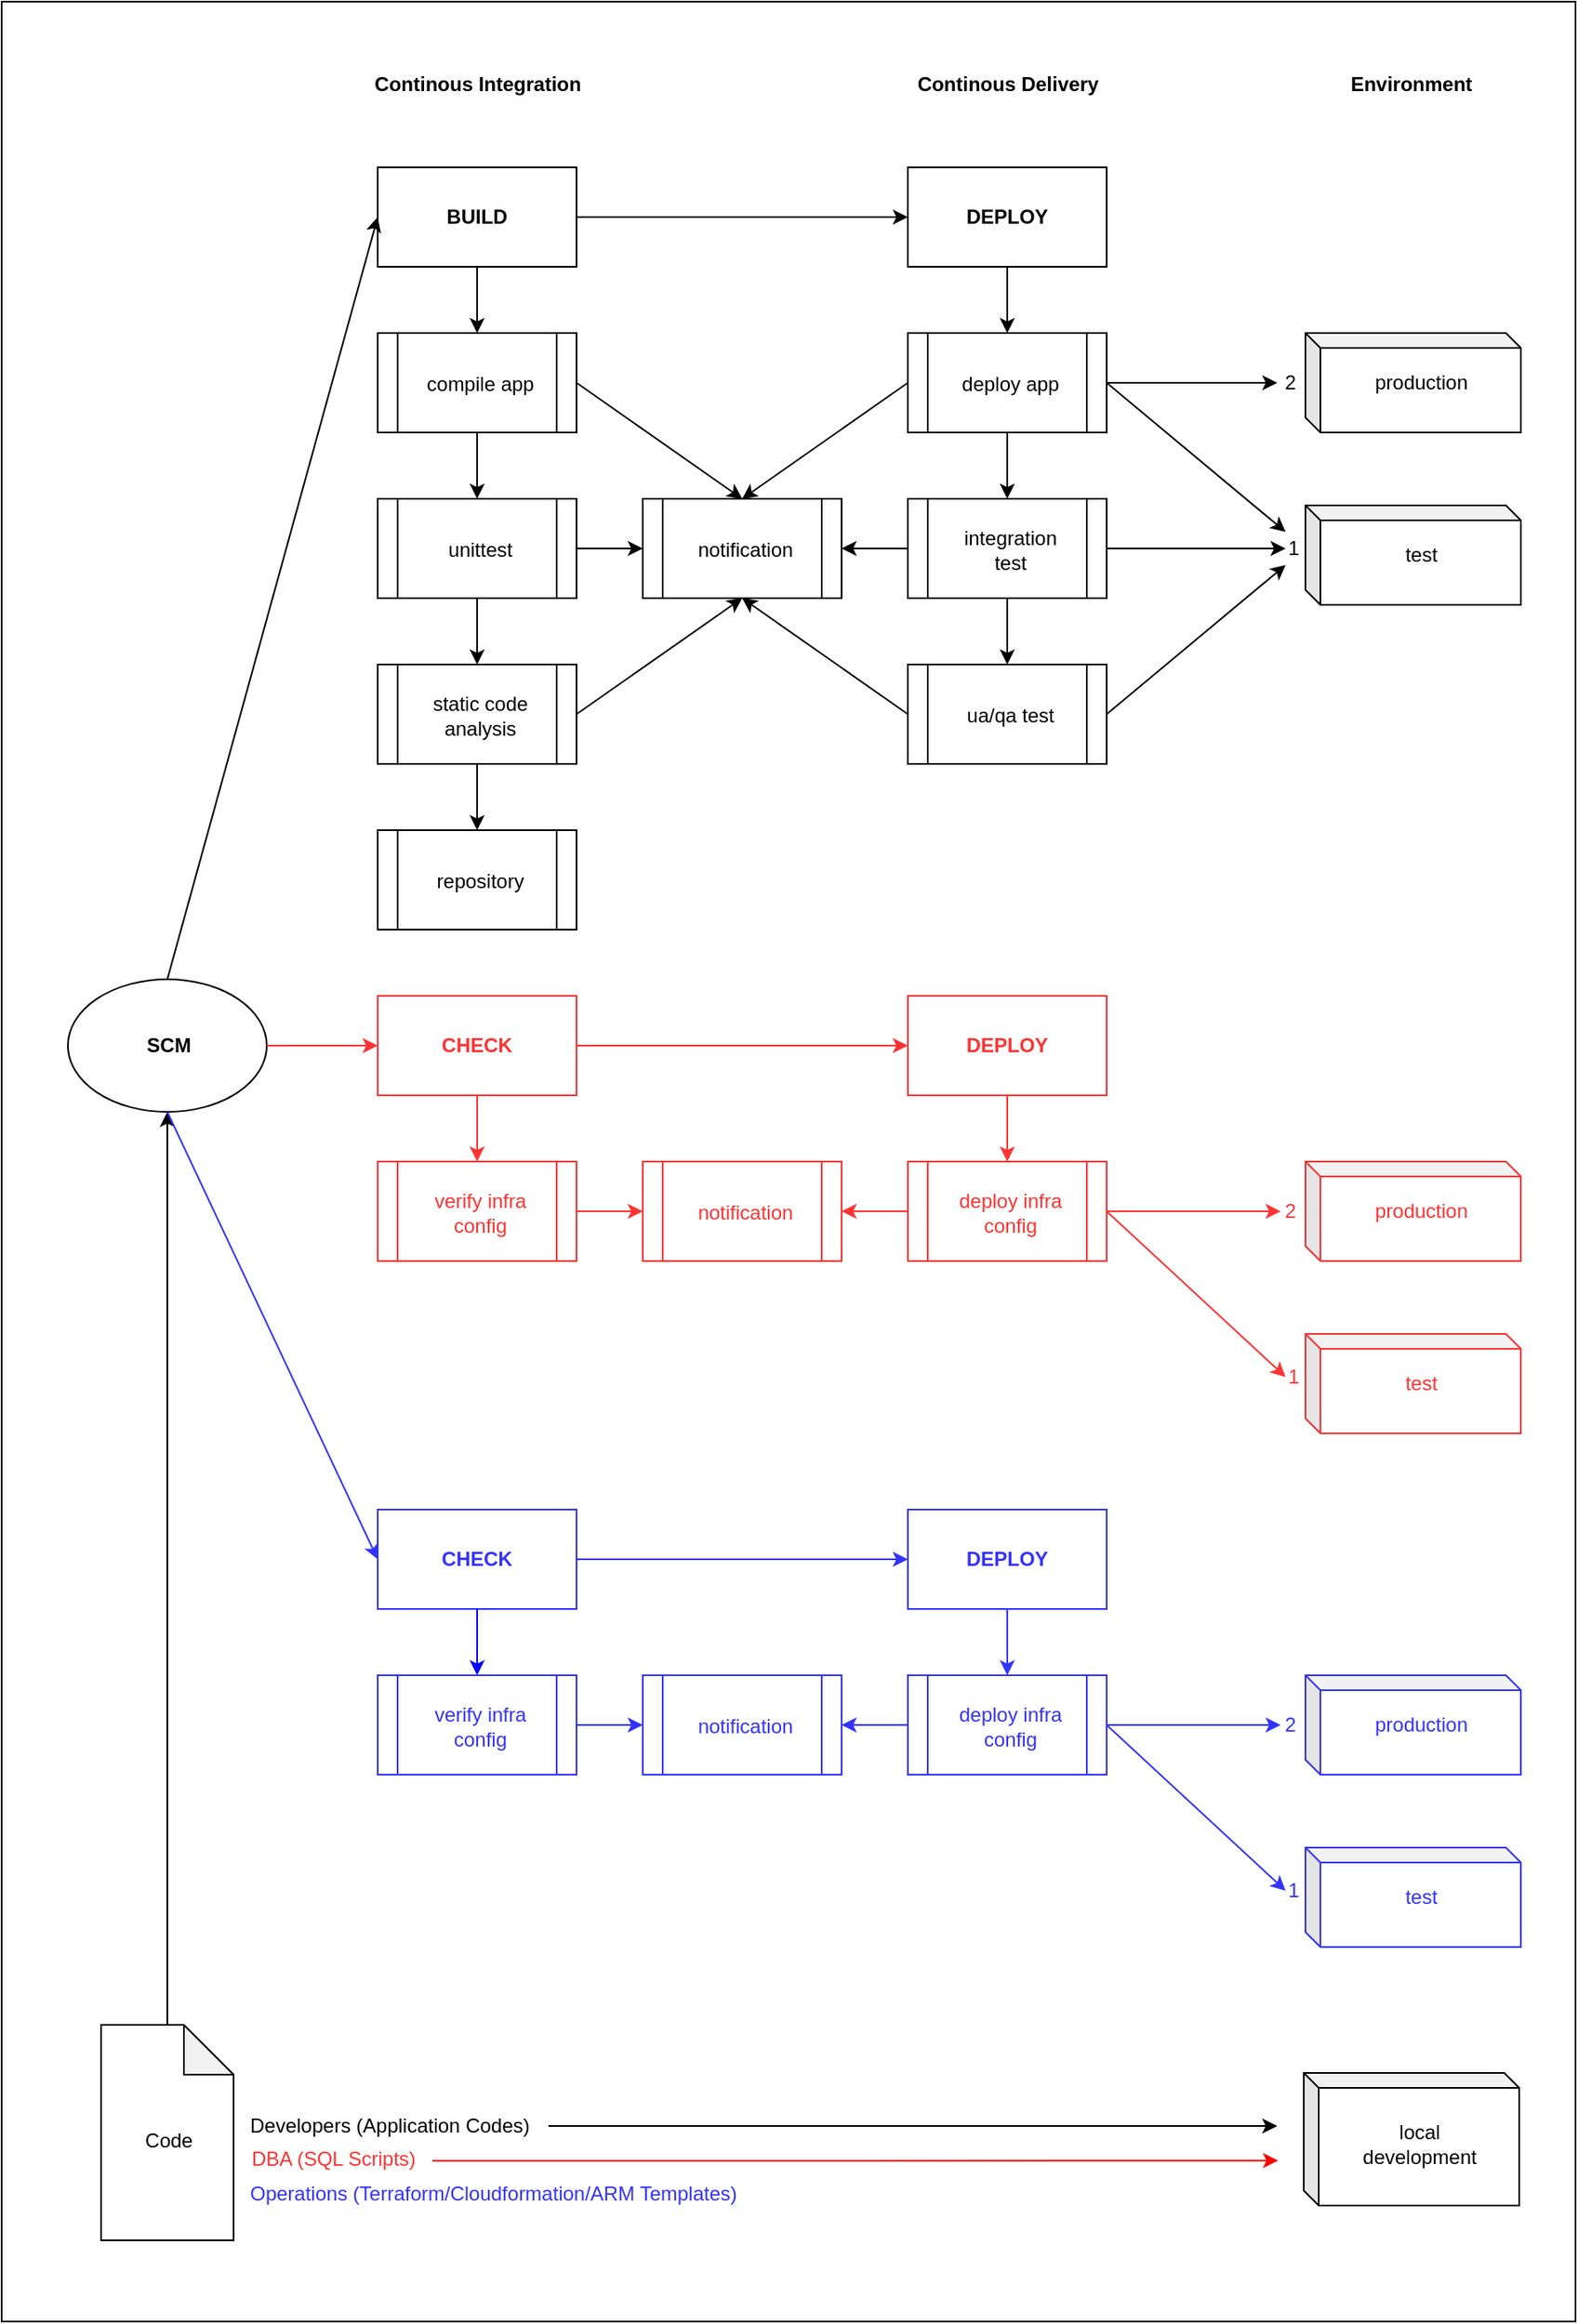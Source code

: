 <mxfile version="12.5.4" type="google"><diagram id="JotwO1liJwPxT8PjX3z5" name="Page-1"><mxGraphModel dx="1408" dy="1443" grid="1" gridSize="10" guides="1" tooltips="1" connect="1" arrows="1" fold="1" page="1" pageScale="1" pageWidth="1000" pageHeight="700" math="0" shadow="0"><root><mxCell id="0"/><mxCell id="1" parent="0"/><mxCell id="rRXTX-7a_Twm8hszthFp-2" value="" style="rounded=0;whiteSpace=wrap;html=1;labelBackgroundColor=none;fillColor=none;strokeColor=#000000;" parent="1" vertex="1"><mxGeometry x="30" y="-50" width="950" height="1400" as="geometry"/></mxCell><mxCell id="oE_XPsKFUS8r3yeYcz7--6" value="" style="ellipse;whiteSpace=wrap;html=1;" parent="1" vertex="1"><mxGeometry x="70" y="540" width="120" height="80" as="geometry"/></mxCell><mxCell id="oE_XPsKFUS8r3yeYcz7--8" value="" style="rounded=0;whiteSpace=wrap;html=1;" parent="1" vertex="1"><mxGeometry x="257" y="50" width="120" height="60" as="geometry"/></mxCell><mxCell id="oE_XPsKFUS8r3yeYcz7--9" value="" style="rounded=0;whiteSpace=wrap;html=1;" parent="1" vertex="1"><mxGeometry x="577" y="50" width="120" height="60" as="geometry"/></mxCell><mxCell id="oE_XPsKFUS8r3yeYcz7--10" value="" style="endArrow=classic;html=1;exitX=0.5;exitY=0;exitDx=0;exitDy=0;entryX=0;entryY=0.5;entryDx=0;entryDy=0;" parent="1" source="oE_XPsKFUS8r3yeYcz7--6" target="oE_XPsKFUS8r3yeYcz7--8" edge="1"><mxGeometry width="50" height="50" relative="1" as="geometry"><mxPoint x="197" y="80" as="sourcePoint"/><mxPoint x="277" y="80" as="targetPoint"/></mxGeometry></mxCell><mxCell id="oE_XPsKFUS8r3yeYcz7--12" value="" style="endArrow=classic;html=1;exitX=1;exitY=0.5;exitDx=0;exitDy=0;entryX=0;entryY=0.5;entryDx=0;entryDy=0;" parent="1" source="oE_XPsKFUS8r3yeYcz7--8" target="oE_XPsKFUS8r3yeYcz7--9" edge="1"><mxGeometry width="50" height="50" relative="1" as="geometry"><mxPoint x="499" y="80" as="sourcePoint"/><mxPoint x="577" y="80" as="targetPoint"/></mxGeometry></mxCell><mxCell id="oE_XPsKFUS8r3yeYcz7--15" value="" style="shape=note;whiteSpace=wrap;html=1;backgroundOutline=1;darkOpacity=0.05;" parent="1" vertex="1"><mxGeometry x="90" y="1171" width="80" height="130" as="geometry"/></mxCell><mxCell id="oE_XPsKFUS8r3yeYcz7--19" value="SCM" style="text;html=1;strokeColor=none;fillColor=none;align=center;verticalAlign=middle;whiteSpace=wrap;rounded=0;fontStyle=1" parent="1" vertex="1"><mxGeometry x="111" y="570" width="40" height="20" as="geometry"/></mxCell><mxCell id="oE_XPsKFUS8r3yeYcz7--20" value="BUILD" style="text;html=1;strokeColor=none;fillColor=none;align=center;verticalAlign=middle;whiteSpace=wrap;rounded=0;fontStyle=1" parent="1" vertex="1"><mxGeometry x="297" y="70" width="40" height="20" as="geometry"/></mxCell><mxCell id="oE_XPsKFUS8r3yeYcz7--21" value="DEPLOY" style="text;html=1;strokeColor=none;fillColor=none;align=center;verticalAlign=middle;whiteSpace=wrap;rounded=0;fontStyle=1" parent="1" vertex="1"><mxGeometry x="617" y="70" width="40" height="20" as="geometry"/></mxCell><mxCell id="oE_XPsKFUS8r3yeYcz7--24" value="" style="endArrow=classic;html=1;entryX=0.5;entryY=1;entryDx=0;entryDy=0;exitX=0.5;exitY=0;exitDx=0;exitDy=0;exitPerimeter=0;" parent="1" source="oE_XPsKFUS8r3yeYcz7--15" target="oE_XPsKFUS8r3yeYcz7--6" edge="1"><mxGeometry width="50" height="50" relative="1" as="geometry"><mxPoint x="130" y="1260" as="sourcePoint"/><mxPoint x="118" y="200" as="targetPoint"/></mxGeometry></mxCell><mxCell id="oE_XPsKFUS8r3yeYcz7--28" value="Environment" style="text;html=1;strokeColor=none;fillColor=none;align=center;verticalAlign=middle;whiteSpace=wrap;rounded=0;fontStyle=1" parent="1" vertex="1"><mxGeometry x="816" y="-10" width="130" height="20" as="geometry"/></mxCell><mxCell id="oE_XPsKFUS8r3yeYcz7--32" value="" style="shape=process;whiteSpace=wrap;html=1;backgroundOutline=1;align=center;" parent="1" vertex="1"><mxGeometry x="257" y="150" width="120" height="60" as="geometry"/></mxCell><mxCell id="oE_XPsKFUS8r3yeYcz7--33" value="" style="endArrow=classic;html=1;exitX=0.5;exitY=1;exitDx=0;exitDy=0;entryX=0.5;entryY=0;entryDx=0;entryDy=0;" parent="1" source="oE_XPsKFUS8r3yeYcz7--8" target="oE_XPsKFUS8r3yeYcz7--32" edge="1"><mxGeometry width="50" height="50" relative="1" as="geometry"><mxPoint x="327" y="320" as="sourcePoint"/><mxPoint x="377" y="270" as="targetPoint"/></mxGeometry></mxCell><mxCell id="oE_XPsKFUS8r3yeYcz7--34" value="compile app" style="text;html=1;strokeColor=none;fillColor=none;align=center;verticalAlign=middle;whiteSpace=wrap;rounded=0;" parent="1" vertex="1"><mxGeometry x="284" y="171" width="70" height="20" as="geometry"/></mxCell><mxCell id="oE_XPsKFUS8r3yeYcz7--35" value="" style="shape=process;whiteSpace=wrap;html=1;backgroundOutline=1;align=center;" parent="1" vertex="1"><mxGeometry x="257" y="250" width="120" height="60" as="geometry"/></mxCell><mxCell id="oE_XPsKFUS8r3yeYcz7--36" value="unittest" style="text;html=1;strokeColor=none;fillColor=none;align=center;verticalAlign=middle;whiteSpace=wrap;rounded=0;" parent="1" vertex="1"><mxGeometry x="284" y="271" width="70" height="20" as="geometry"/></mxCell><mxCell id="oE_XPsKFUS8r3yeYcz7--37" value="" style="endArrow=classic;html=1;exitX=0.5;exitY=1;exitDx=0;exitDy=0;entryX=0.5;entryY=0;entryDx=0;entryDy=0;" parent="1" source="oE_XPsKFUS8r3yeYcz7--32" target="oE_XPsKFUS8r3yeYcz7--35" edge="1"><mxGeometry width="50" height="50" relative="1" as="geometry"><mxPoint x="317" y="210" as="sourcePoint"/><mxPoint x="317" y="250" as="targetPoint"/></mxGeometry></mxCell><mxCell id="oE_XPsKFUS8r3yeYcz7--38" value="" style="shape=process;whiteSpace=wrap;html=1;backgroundOutline=1;align=center;" parent="1" vertex="1"><mxGeometry x="257" y="350" width="120" height="60" as="geometry"/></mxCell><mxCell id="oE_XPsKFUS8r3yeYcz7--39" value="static code analysis" style="text;html=1;strokeColor=none;fillColor=none;align=center;verticalAlign=middle;whiteSpace=wrap;rounded=0;" parent="1" vertex="1"><mxGeometry x="284" y="371" width="70" height="20" as="geometry"/></mxCell><mxCell id="oE_XPsKFUS8r3yeYcz7--40" value="" style="endArrow=classic;html=1;exitX=0.5;exitY=1;exitDx=0;exitDy=0;entryX=0.5;entryY=0;entryDx=0;entryDy=0;" parent="1" source="oE_XPsKFUS8r3yeYcz7--35" target="oE_XPsKFUS8r3yeYcz7--38" edge="1"><mxGeometry width="50" height="50" relative="1" as="geometry"><mxPoint x="327" y="220" as="sourcePoint"/><mxPoint x="327" y="260" as="targetPoint"/></mxGeometry></mxCell><mxCell id="oE_XPsKFUS8r3yeYcz7--41" value="" style="shape=process;whiteSpace=wrap;html=1;backgroundOutline=1;align=center;" parent="1" vertex="1"><mxGeometry x="577" y="150" width="120" height="60" as="geometry"/></mxCell><mxCell id="oE_XPsKFUS8r3yeYcz7--42" value="deploy app" style="text;html=1;strokeColor=none;fillColor=none;align=center;verticalAlign=middle;whiteSpace=wrap;rounded=0;" parent="1" vertex="1"><mxGeometry x="604" y="171" width="70" height="20" as="geometry"/></mxCell><mxCell id="oE_XPsKFUS8r3yeYcz7--43" value="" style="shape=process;whiteSpace=wrap;html=1;backgroundOutline=1;align=center;" parent="1" vertex="1"><mxGeometry x="577" y="250" width="120" height="60" as="geometry"/></mxCell><mxCell id="oE_XPsKFUS8r3yeYcz7--44" value="integration test" style="text;html=1;strokeColor=none;fillColor=none;align=center;verticalAlign=middle;whiteSpace=wrap;rounded=0;" parent="1" vertex="1"><mxGeometry x="604" y="271" width="70" height="20" as="geometry"/></mxCell><mxCell id="oE_XPsKFUS8r3yeYcz7--45" value="" style="endArrow=classic;html=1;exitX=0.5;exitY=1;exitDx=0;exitDy=0;entryX=0.5;entryY=0;entryDx=0;entryDy=0;" parent="1" source="oE_XPsKFUS8r3yeYcz7--41" target="oE_XPsKFUS8r3yeYcz7--43" edge="1"><mxGeometry width="50" height="50" relative="1" as="geometry"><mxPoint x="637" y="210" as="sourcePoint"/><mxPoint x="637" y="250" as="targetPoint"/></mxGeometry></mxCell><mxCell id="oE_XPsKFUS8r3yeYcz7--46" value="" style="shape=process;whiteSpace=wrap;html=1;backgroundOutline=1;align=center;" parent="1" vertex="1"><mxGeometry x="577" y="350" width="120" height="60" as="geometry"/></mxCell><mxCell id="oE_XPsKFUS8r3yeYcz7--47" value="ua/qa test" style="text;html=1;strokeColor=none;fillColor=none;align=center;verticalAlign=middle;whiteSpace=wrap;rounded=0;" parent="1" vertex="1"><mxGeometry x="604" y="371" width="70" height="20" as="geometry"/></mxCell><mxCell id="oE_XPsKFUS8r3yeYcz7--48" value="" style="endArrow=classic;html=1;exitX=0.5;exitY=1;exitDx=0;exitDy=0;entryX=0.5;entryY=0;entryDx=0;entryDy=0;" parent="1" source="oE_XPsKFUS8r3yeYcz7--43" target="oE_XPsKFUS8r3yeYcz7--46" edge="1"><mxGeometry width="50" height="50" relative="1" as="geometry"><mxPoint x="647" y="220" as="sourcePoint"/><mxPoint x="647" y="260" as="targetPoint"/></mxGeometry></mxCell><mxCell id="oE_XPsKFUS8r3yeYcz7--49" value="" style="endArrow=classic;html=1;exitX=0.5;exitY=1;exitDx=0;exitDy=0;entryX=0.5;entryY=0;entryDx=0;entryDy=0;" parent="1" source="oE_XPsKFUS8r3yeYcz7--9" target="oE_XPsKFUS8r3yeYcz7--41" edge="1"><mxGeometry width="50" height="50" relative="1" as="geometry"><mxPoint x="447" y="120" as="sourcePoint"/><mxPoint x="447" y="160" as="targetPoint"/></mxGeometry></mxCell><mxCell id="oE_XPsKFUS8r3yeYcz7--50" value="" style="shape=cube;whiteSpace=wrap;html=1;boundedLbl=1;backgroundOutline=1;darkOpacity=0.05;darkOpacity2=0.1;align=center;size=9;" parent="1" vertex="1"><mxGeometry x="817" y="150" width="130" height="60" as="geometry"/></mxCell><mxCell id="oE_XPsKFUS8r3yeYcz7--51" value="" style="endArrow=classic;html=1;exitX=1;exitY=0.5;exitDx=0;exitDy=0;" parent="1" source="oE_XPsKFUS8r3yeYcz7--41" edge="1"><mxGeometry width="50" height="50" relative="1" as="geometry"><mxPoint x="177" y="620" as="sourcePoint"/><mxPoint x="800" y="180" as="targetPoint"/></mxGeometry></mxCell><mxCell id="oE_XPsKFUS8r3yeYcz7--52" value="production" style="text;html=1;strokeColor=none;fillColor=none;align=center;verticalAlign=middle;whiteSpace=wrap;rounded=0;" parent="1" vertex="1"><mxGeometry x="852" y="170" width="70" height="20" as="geometry"/></mxCell><mxCell id="oE_XPsKFUS8r3yeYcz7--55" value="" style="shape=cube;whiteSpace=wrap;html=1;boundedLbl=1;backgroundOutline=1;darkOpacity=0.05;darkOpacity2=0.1;align=center;size=9;" parent="1" vertex="1"><mxGeometry x="817" y="254" width="130" height="60" as="geometry"/></mxCell><mxCell id="oE_XPsKFUS8r3yeYcz7--56" value="test" style="text;html=1;strokeColor=none;fillColor=none;align=center;verticalAlign=middle;whiteSpace=wrap;rounded=0;" parent="1" vertex="1"><mxGeometry x="852" y="274" width="70" height="20" as="geometry"/></mxCell><mxCell id="oE_XPsKFUS8r3yeYcz7--57" value="" style="endArrow=classic;html=1;exitX=1;exitY=0.5;exitDx=0;exitDy=0;entryX=0;entryY=0;entryDx=0;entryDy=0;" parent="1" source="oE_XPsKFUS8r3yeYcz7--41" target="rRXTX-7a_Twm8hszthFp-10" edge="1"><mxGeometry width="50" height="50" relative="1" as="geometry"><mxPoint x="311" y="43" as="sourcePoint"/><mxPoint x="790" y="250" as="targetPoint"/></mxGeometry></mxCell><mxCell id="oE_XPsKFUS8r3yeYcz7--59" value="" style="shape=process;whiteSpace=wrap;html=1;backgroundOutline=1;align=center;" parent="1" vertex="1"><mxGeometry x="257" y="450" width="120" height="60" as="geometry"/></mxCell><mxCell id="oE_XPsKFUS8r3yeYcz7--60" value="repository" style="text;html=1;strokeColor=none;fillColor=none;align=center;verticalAlign=middle;whiteSpace=wrap;rounded=0;" parent="1" vertex="1"><mxGeometry x="284" y="471" width="70" height="20" as="geometry"/></mxCell><mxCell id="oE_XPsKFUS8r3yeYcz7--61" value="" style="endArrow=classic;html=1;exitX=0.5;exitY=1;exitDx=0;exitDy=0;entryX=0.5;entryY=0;entryDx=0;entryDy=0;" parent="1" source="oE_XPsKFUS8r3yeYcz7--38" target="oE_XPsKFUS8r3yeYcz7--59" edge="1"><mxGeometry width="50" height="50" relative="1" as="geometry"><mxPoint x="327" y="320" as="sourcePoint"/><mxPoint x="327" y="360" as="targetPoint"/></mxGeometry></mxCell><mxCell id="oE_XPsKFUS8r3yeYcz7--62" value="" style="endArrow=classic;html=1;exitX=1;exitY=0.5;exitDx=0;exitDy=0;entryX=0;entryY=1;entryDx=0;entryDy=0;" parent="1" source="oE_XPsKFUS8r3yeYcz7--46" target="rRXTX-7a_Twm8hszthFp-10" edge="1"><mxGeometry width="50" height="50" relative="1" as="geometry"><mxPoint x="707" y="190" as="sourcePoint"/><mxPoint x="800" y="290" as="targetPoint"/></mxGeometry></mxCell><mxCell id="oE_XPsKFUS8r3yeYcz7--63" value="" style="shape=cube;whiteSpace=wrap;html=1;boundedLbl=1;backgroundOutline=1;darkOpacity=0.05;darkOpacity2=0.1;align=center;size=9;" parent="1" vertex="1"><mxGeometry x="816" y="1200" width="130" height="80" as="geometry"/></mxCell><mxCell id="oE_XPsKFUS8r3yeYcz7--64" value="local development" style="text;html=1;strokeColor=none;fillColor=none;align=center;verticalAlign=middle;whiteSpace=wrap;rounded=0;" parent="1" vertex="1"><mxGeometry x="851" y="1233" width="70" height="20" as="geometry"/></mxCell><mxCell id="oE_XPsKFUS8r3yeYcz7--65" value="" style="shape=process;whiteSpace=wrap;html=1;backgroundOutline=1;align=center;" parent="1" vertex="1"><mxGeometry x="417" y="250" width="120" height="60" as="geometry"/></mxCell><mxCell id="oE_XPsKFUS8r3yeYcz7--66" value="notification" style="text;html=1;strokeColor=none;fillColor=none;align=center;verticalAlign=middle;whiteSpace=wrap;rounded=0;" parent="1" vertex="1"><mxGeometry x="444" y="271" width="70" height="20" as="geometry"/></mxCell><mxCell id="oE_XPsKFUS8r3yeYcz7--67" value="" style="endArrow=classic;html=1;entryX=0.5;entryY=1;entryDx=0;entryDy=0;exitX=1;exitY=0.5;exitDx=0;exitDy=0;" parent="1" source="oE_XPsKFUS8r3yeYcz7--38" target="oE_XPsKFUS8r3yeYcz7--65" edge="1"><mxGeometry width="50" height="50" relative="1" as="geometry"><mxPoint x="57" y="740" as="sourcePoint"/><mxPoint x="107" y="690" as="targetPoint"/></mxGeometry></mxCell><mxCell id="oE_XPsKFUS8r3yeYcz7--68" value="" style="endArrow=classic;html=1;entryX=0;entryY=0.5;entryDx=0;entryDy=0;exitX=1;exitY=0.5;exitDx=0;exitDy=0;" parent="1" source="oE_XPsKFUS8r3yeYcz7--35" target="oE_XPsKFUS8r3yeYcz7--65" edge="1"><mxGeometry width="50" height="50" relative="1" as="geometry"><mxPoint x="387" y="390" as="sourcePoint"/><mxPoint x="487" y="320" as="targetPoint"/></mxGeometry></mxCell><mxCell id="oE_XPsKFUS8r3yeYcz7--69" value="" style="endArrow=classic;html=1;entryX=0.5;entryY=0;entryDx=0;entryDy=0;exitX=1;exitY=0.5;exitDx=0;exitDy=0;" parent="1" source="oE_XPsKFUS8r3yeYcz7--32" target="oE_XPsKFUS8r3yeYcz7--65" edge="1"><mxGeometry width="50" height="50" relative="1" as="geometry"><mxPoint x="387" y="290" as="sourcePoint"/><mxPoint x="427" y="290" as="targetPoint"/></mxGeometry></mxCell><mxCell id="oE_XPsKFUS8r3yeYcz7--70" value="" style="endArrow=classic;html=1;entryX=0.5;entryY=0;entryDx=0;entryDy=0;exitX=0;exitY=0.5;exitDx=0;exitDy=0;" parent="1" source="oE_XPsKFUS8r3yeYcz7--41" target="oE_XPsKFUS8r3yeYcz7--65" edge="1"><mxGeometry width="50" height="50" relative="1" as="geometry"><mxPoint x="397" y="300" as="sourcePoint"/><mxPoint x="437" y="300" as="targetPoint"/></mxGeometry></mxCell><mxCell id="oE_XPsKFUS8r3yeYcz7--71" value="" style="endArrow=classic;html=1;entryX=1;entryY=0.5;entryDx=0;entryDy=0;exitX=0;exitY=0.5;exitDx=0;exitDy=0;" parent="1" source="oE_XPsKFUS8r3yeYcz7--43" target="oE_XPsKFUS8r3yeYcz7--65" edge="1"><mxGeometry width="50" height="50" relative="1" as="geometry"><mxPoint x="407" y="310" as="sourcePoint"/><mxPoint x="447" y="310" as="targetPoint"/></mxGeometry></mxCell><mxCell id="oE_XPsKFUS8r3yeYcz7--72" value="" style="endArrow=classic;html=1;entryX=0.5;entryY=1;entryDx=0;entryDy=0;exitX=0;exitY=0.5;exitDx=0;exitDy=0;" parent="1" source="oE_XPsKFUS8r3yeYcz7--46" target="oE_XPsKFUS8r3yeYcz7--65" edge="1"><mxGeometry width="50" height="50" relative="1" as="geometry"><mxPoint x="417" y="320" as="sourcePoint"/><mxPoint x="457" y="320" as="targetPoint"/></mxGeometry></mxCell><mxCell id="rRXTX-7a_Twm8hszthFp-3" value="Continous Integration" style="text;html=1;strokeColor=none;fillColor=none;align=center;verticalAlign=middle;whiteSpace=wrap;rounded=0;fontStyle=1" parent="1" vertex="1"><mxGeometry x="251.5" y="-10" width="131" height="20" as="geometry"/></mxCell><mxCell id="rRXTX-7a_Twm8hszthFp-4" value="Continous Delivery" style="text;html=1;strokeColor=none;fillColor=none;align=center;verticalAlign=middle;whiteSpace=wrap;rounded=0;fontStyle=1" parent="1" vertex="1"><mxGeometry x="571.5" y="-10" width="131" height="20" as="geometry"/></mxCell><mxCell id="rRXTX-7a_Twm8hszthFp-5" value="Code" style="text;html=1;strokeColor=none;fillColor=none;align=center;verticalAlign=middle;whiteSpace=wrap;rounded=0;" parent="1" vertex="1"><mxGeometry x="111" y="1231" width="40" height="20" as="geometry"/></mxCell><mxCell id="rRXTX-7a_Twm8hszthFp-6" value="Developers (Application Codes)" style="text;html=1;strokeColor=none;fillColor=none;align=left;verticalAlign=middle;whiteSpace=wrap;rounded=0;" parent="1" vertex="1"><mxGeometry x="178" y="1222" width="182" height="20" as="geometry"/></mxCell><mxCell id="rRXTX-7a_Twm8hszthFp-8" value="Operations (Terraform/Cloudformation/ARM Templates)" style="text;html=1;align=left;verticalAlign=middle;whiteSpace=wrap;rounded=0;fontColor=#3333FF;" parent="1" vertex="1"><mxGeometry x="178" y="1263" width="302" height="20" as="geometry"/></mxCell><mxCell id="rRXTX-7a_Twm8hszthFp-10" value="1" style="text;html=1;strokeColor=none;fillColor=none;align=center;verticalAlign=middle;whiteSpace=wrap;rounded=0;" parent="1" vertex="1"><mxGeometry x="805" y="270" width="10" height="20" as="geometry"/></mxCell><mxCell id="rRXTX-7a_Twm8hszthFp-11" value="" style="endArrow=classic;html=1;exitX=1;exitY=0.5;exitDx=0;exitDy=0;" parent="1" source="oE_XPsKFUS8r3yeYcz7--43" edge="1"><mxGeometry width="50" height="50" relative="1" as="geometry"><mxPoint x="702" y="280" as="sourcePoint"/><mxPoint x="805" y="280" as="targetPoint"/></mxGeometry></mxCell><mxCell id="rRXTX-7a_Twm8hszthFp-13" value="2" style="text;html=1;strokeColor=none;fillColor=none;align=center;verticalAlign=middle;whiteSpace=wrap;rounded=0;" parent="1" vertex="1"><mxGeometry x="803" y="170" width="10" height="20" as="geometry"/></mxCell><mxCell id="rRXTX-7a_Twm8hszthFp-14" value="" style="rounded=0;whiteSpace=wrap;html=1;strokeColor=#3333FF;" parent="1" vertex="1"><mxGeometry x="257" y="860" width="120" height="60" as="geometry"/></mxCell><mxCell id="rRXTX-7a_Twm8hszthFp-15" value="" style="rounded=0;whiteSpace=wrap;html=1;strokeColor=#3333FF;" parent="1" vertex="1"><mxGeometry x="577" y="860" width="120" height="60" as="geometry"/></mxCell><mxCell id="rRXTX-7a_Twm8hszthFp-16" value="" style="endArrow=classic;html=1;exitX=0.5;exitY=1;exitDx=0;exitDy=0;entryX=0;entryY=0.5;entryDx=0;entryDy=0;strokeColor=#3333FF;" parent="1" source="oE_XPsKFUS8r3yeYcz7--6" target="rRXTX-7a_Twm8hszthFp-14" edge="1"><mxGeometry width="50" height="50" relative="1" as="geometry"><mxPoint x="190" y="890" as="sourcePoint"/><mxPoint x="277" y="860" as="targetPoint"/></mxGeometry></mxCell><mxCell id="rRXTX-7a_Twm8hszthFp-17" value="" style="endArrow=classic;html=1;exitX=1;exitY=0.5;exitDx=0;exitDy=0;entryX=0;entryY=0.5;entryDx=0;entryDy=0;strokeColor=#3333FF;" parent="1" source="rRXTX-7a_Twm8hszthFp-14" target="rRXTX-7a_Twm8hszthFp-15" edge="1"><mxGeometry width="50" height="50" relative="1" as="geometry"><mxPoint x="499" y="890" as="sourcePoint"/><mxPoint x="577" y="890" as="targetPoint"/></mxGeometry></mxCell><mxCell id="rRXTX-7a_Twm8hszthFp-18" value="CHECK" style="text;html=1;strokeColor=none;fillColor=none;align=center;verticalAlign=middle;whiteSpace=wrap;rounded=0;fontStyle=1;fontColor=#3333FF;" parent="1" vertex="1"><mxGeometry x="297" y="880" width="40" height="20" as="geometry"/></mxCell><mxCell id="rRXTX-7a_Twm8hszthFp-19" value="DEPLOY" style="text;html=1;strokeColor=none;fillColor=none;align=center;verticalAlign=middle;whiteSpace=wrap;rounded=0;fontStyle=1;fontColor=#3333FF;" parent="1" vertex="1"><mxGeometry x="617" y="880" width="40" height="20" as="geometry"/></mxCell><mxCell id="rRXTX-7a_Twm8hszthFp-20" value="" style="endArrow=classic;html=1;exitX=0.5;exitY=1;exitDx=0;exitDy=0;entryX=0.5;entryY=0;entryDx=0;entryDy=0;fontColor=#000000;strokeColor=#0000FF;" parent="1" source="rRXTX-7a_Twm8hszthFp-14" edge="1"><mxGeometry width="50" height="50" relative="1" as="geometry"><mxPoint x="327" y="1130" as="sourcePoint"/><mxPoint x="317" y="960" as="targetPoint"/></mxGeometry></mxCell><mxCell id="rRXTX-7a_Twm8hszthFp-21" value="" style="endArrow=classic;html=1;exitX=0.5;exitY=1;exitDx=0;exitDy=0;entryX=0.5;entryY=0;entryDx=0;entryDy=0;strokeColor=#3333FF;" parent="1" source="rRXTX-7a_Twm8hszthFp-15" edge="1"><mxGeometry width="50" height="50" relative="1" as="geometry"><mxPoint x="447" y="930" as="sourcePoint"/><mxPoint x="637" y="960" as="targetPoint"/></mxGeometry></mxCell><mxCell id="rRXTX-7a_Twm8hszthFp-22" value="" style="shape=process;whiteSpace=wrap;html=1;backgroundOutline=1;align=center;strokeColor=#3333FF;" parent="1" vertex="1"><mxGeometry x="257" y="960" width="120" height="60" as="geometry"/></mxCell><mxCell id="rRXTX-7a_Twm8hszthFp-23" value="verify infra config" style="text;html=1;strokeColor=none;fillColor=none;align=center;verticalAlign=middle;whiteSpace=wrap;rounded=0;fontColor=#3333FF;" parent="1" vertex="1"><mxGeometry x="284" y="981" width="70" height="20" as="geometry"/></mxCell><mxCell id="rRXTX-7a_Twm8hszthFp-24" value="" style="shape=process;whiteSpace=wrap;html=1;backgroundOutline=1;align=center;strokeColor=#3333FF;" parent="1" vertex="1"><mxGeometry x="577" y="960" width="120" height="60" as="geometry"/></mxCell><mxCell id="rRXTX-7a_Twm8hszthFp-25" value="deploy infra config" style="text;html=1;strokeColor=none;fillColor=none;align=center;verticalAlign=middle;whiteSpace=wrap;rounded=0;fontColor=#3333FF;" parent="1" vertex="1"><mxGeometry x="604" y="981" width="70" height="20" as="geometry"/></mxCell><mxCell id="rRXTX-7a_Twm8hszthFp-34" value="" style="shape=cube;whiteSpace=wrap;html=1;boundedLbl=1;backgroundOutline=1;darkOpacity=0.05;darkOpacity2=0.1;align=center;size=9;strokeColor=#3333FF;" parent="1" vertex="1"><mxGeometry x="817" y="960" width="130" height="60" as="geometry"/></mxCell><mxCell id="rRXTX-7a_Twm8hszthFp-35" value="production" style="text;html=1;strokeColor=none;fillColor=none;align=center;verticalAlign=middle;whiteSpace=wrap;rounded=0;fontColor=#3333FF;" parent="1" vertex="1"><mxGeometry x="852" y="980" width="70" height="20" as="geometry"/></mxCell><mxCell id="rRXTX-7a_Twm8hszthFp-36" value="" style="shape=cube;whiteSpace=wrap;html=1;boundedLbl=1;backgroundOutline=1;darkOpacity=0.05;darkOpacity2=0.1;align=center;size=9;strokeColor=#3333FF;" parent="1" vertex="1"><mxGeometry x="817" y="1064" width="130" height="60" as="geometry"/></mxCell><mxCell id="rRXTX-7a_Twm8hszthFp-37" value="test" style="text;html=1;strokeColor=none;fillColor=none;align=center;verticalAlign=middle;whiteSpace=wrap;rounded=0;fontColor=#3333FF;" parent="1" vertex="1"><mxGeometry x="852" y="1084" width="70" height="20" as="geometry"/></mxCell><mxCell id="rRXTX-7a_Twm8hszthFp-38" value="1" style="text;html=1;strokeColor=none;fillColor=none;align=center;verticalAlign=middle;whiteSpace=wrap;rounded=0;fontColor=#3333FF;" parent="1" vertex="1"><mxGeometry x="805" y="1080" width="10" height="20" as="geometry"/></mxCell><mxCell id="rRXTX-7a_Twm8hszthFp-39" value="2" style="text;html=1;strokeColor=none;fillColor=none;align=center;verticalAlign=middle;whiteSpace=wrap;rounded=0;fontColor=#3333FF;" parent="1" vertex="1"><mxGeometry x="803" y="980" width="10" height="20" as="geometry"/></mxCell><mxCell id="rRXTX-7a_Twm8hszthFp-40" value="" style="endArrow=classic;html=1;exitX=1;exitY=0.5;exitDx=0;exitDy=0;strokeColor=#3333FF;" parent="1" source="rRXTX-7a_Twm8hszthFp-24" edge="1"><mxGeometry width="50" height="50" relative="1" as="geometry"><mxPoint x="703" y="990" as="sourcePoint"/><mxPoint x="802" y="990" as="targetPoint"/></mxGeometry></mxCell><mxCell id="rRXTX-7a_Twm8hszthFp-41" value="" style="endArrow=classic;html=1;exitX=1;exitY=0.5;exitDx=0;exitDy=0;entryX=0;entryY=0.5;entryDx=0;entryDy=0;strokeColor=#3333FF;" parent="1" source="rRXTX-7a_Twm8hszthFp-24" target="rRXTX-7a_Twm8hszthFp-38" edge="1"><mxGeometry width="50" height="50" relative="1" as="geometry"><mxPoint x="707" y="1000" as="sourcePoint"/><mxPoint x="812" y="1000" as="targetPoint"/></mxGeometry></mxCell><mxCell id="rRXTX-7a_Twm8hszthFp-42" value="" style="shape=process;whiteSpace=wrap;html=1;backgroundOutline=1;align=center;strokeColor=#3333FF;" parent="1" vertex="1"><mxGeometry x="417" y="960" width="120" height="60" as="geometry"/></mxCell><mxCell id="rRXTX-7a_Twm8hszthFp-43" value="notification" style="text;html=1;strokeColor=none;fillColor=none;align=center;verticalAlign=middle;whiteSpace=wrap;rounded=0;fontColor=#3333FF;" parent="1" vertex="1"><mxGeometry x="444" y="981" width="70" height="20" as="geometry"/></mxCell><mxCell id="rRXTX-7a_Twm8hszthFp-44" value="" style="endArrow=classic;html=1;entryX=0;entryY=0.5;entryDx=0;entryDy=0;exitX=1;exitY=0.5;exitDx=0;exitDy=0;strokeColor=#3333FF;" parent="1" source="rRXTX-7a_Twm8hszthFp-22" target="rRXTX-7a_Twm8hszthFp-42" edge="1"><mxGeometry width="50" height="50" relative="1" as="geometry"><mxPoint x="387" y="590" as="sourcePoint"/><mxPoint x="427" y="590" as="targetPoint"/></mxGeometry></mxCell><mxCell id="rRXTX-7a_Twm8hszthFp-45" value="" style="endArrow=classic;html=1;entryX=1;entryY=0.5;entryDx=0;entryDy=0;exitX=0;exitY=0.5;exitDx=0;exitDy=0;strokeColor=#3333FF;" parent="1" source="rRXTX-7a_Twm8hszthFp-24" target="rRXTX-7a_Twm8hszthFp-42" edge="1"><mxGeometry width="50" height="50" relative="1" as="geometry"><mxPoint x="387" y="1000" as="sourcePoint"/><mxPoint x="427" y="1000" as="targetPoint"/></mxGeometry></mxCell><mxCell id="rRXTX-7a_Twm8hszthFp-47" value="" style="rounded=0;whiteSpace=wrap;html=1;strokeColor=#FF3333;" parent="1" vertex="1"><mxGeometry x="257" y="550" width="120" height="60" as="geometry"/></mxCell><mxCell id="rRXTX-7a_Twm8hszthFp-48" value="" style="rounded=0;whiteSpace=wrap;html=1;strokeColor=#FF3333;" parent="1" vertex="1"><mxGeometry x="577" y="550" width="120" height="60" as="geometry"/></mxCell><mxCell id="rRXTX-7a_Twm8hszthFp-49" value="" style="endArrow=classic;html=1;exitX=1;exitY=0.5;exitDx=0;exitDy=0;entryX=0;entryY=0.5;entryDx=0;entryDy=0;strokeColor=#FF3333;" parent="1" source="rRXTX-7a_Twm8hszthFp-47" target="rRXTX-7a_Twm8hszthFp-48" edge="1"><mxGeometry width="50" height="50" relative="1" as="geometry"><mxPoint x="499" y="580" as="sourcePoint"/><mxPoint x="577" y="580" as="targetPoint"/></mxGeometry></mxCell><mxCell id="rRXTX-7a_Twm8hszthFp-50" value="CHECK" style="text;html=1;strokeColor=none;fillColor=none;align=center;verticalAlign=middle;whiteSpace=wrap;rounded=0;fontStyle=1;fontColor=#FF3333;" parent="1" vertex="1"><mxGeometry x="297" y="570" width="40" height="20" as="geometry"/></mxCell><mxCell id="rRXTX-7a_Twm8hszthFp-51" value="DEPLOY" style="text;html=1;strokeColor=none;fillColor=none;align=center;verticalAlign=middle;whiteSpace=wrap;rounded=0;fontStyle=1;fontColor=#FF3333;" parent="1" vertex="1"><mxGeometry x="617" y="570" width="40" height="20" as="geometry"/></mxCell><mxCell id="rRXTX-7a_Twm8hszthFp-52" value="" style="endArrow=classic;html=1;exitX=0.5;exitY=1;exitDx=0;exitDy=0;entryX=0.5;entryY=0;entryDx=0;entryDy=0;fontColor=#3333FF;strokeColor=#FF3333;" parent="1" source="rRXTX-7a_Twm8hszthFp-47" edge="1"><mxGeometry width="50" height="50" relative="1" as="geometry"><mxPoint x="327" y="820" as="sourcePoint"/><mxPoint x="317" y="650" as="targetPoint"/></mxGeometry></mxCell><mxCell id="rRXTX-7a_Twm8hszthFp-53" value="" style="endArrow=classic;html=1;exitX=0.5;exitY=1;exitDx=0;exitDy=0;entryX=0.5;entryY=0;entryDx=0;entryDy=0;strokeColor=#FF3333;" parent="1" source="rRXTX-7a_Twm8hszthFp-48" edge="1"><mxGeometry width="50" height="50" relative="1" as="geometry"><mxPoint x="447" y="620" as="sourcePoint"/><mxPoint x="637" y="650" as="targetPoint"/></mxGeometry></mxCell><mxCell id="rRXTX-7a_Twm8hszthFp-54" value="" style="shape=process;whiteSpace=wrap;html=1;backgroundOutline=1;align=center;strokeColor=#FF3333;" parent="1" vertex="1"><mxGeometry x="257" y="650" width="120" height="60" as="geometry"/></mxCell><mxCell id="rRXTX-7a_Twm8hszthFp-55" value="verify infra config" style="text;html=1;strokeColor=none;fillColor=none;align=center;verticalAlign=middle;whiteSpace=wrap;rounded=0;fontColor=#FF3333;" parent="1" vertex="1"><mxGeometry x="284" y="671" width="70" height="20" as="geometry"/></mxCell><mxCell id="rRXTX-7a_Twm8hszthFp-56" value="" style="shape=process;whiteSpace=wrap;html=1;backgroundOutline=1;align=center;strokeColor=#FF3333;" parent="1" vertex="1"><mxGeometry x="577" y="650" width="120" height="60" as="geometry"/></mxCell><mxCell id="rRXTX-7a_Twm8hszthFp-57" value="deploy infra config" style="text;html=1;strokeColor=none;fillColor=none;align=center;verticalAlign=middle;whiteSpace=wrap;rounded=0;fontColor=#FF3333;" parent="1" vertex="1"><mxGeometry x="604" y="671" width="70" height="20" as="geometry"/></mxCell><mxCell id="rRXTX-7a_Twm8hszthFp-59" value="" style="shape=cube;whiteSpace=wrap;html=1;boundedLbl=1;backgroundOutline=1;darkOpacity=0.05;darkOpacity2=0.1;align=center;size=9;strokeColor=#FF3333;" parent="1" vertex="1"><mxGeometry x="817" y="650" width="130" height="60" as="geometry"/></mxCell><mxCell id="rRXTX-7a_Twm8hszthFp-60" value="production" style="text;html=1;strokeColor=none;fillColor=none;align=center;verticalAlign=middle;whiteSpace=wrap;rounded=0;fontColor=#FF3333;" parent="1" vertex="1"><mxGeometry x="852" y="670" width="70" height="20" as="geometry"/></mxCell><mxCell id="rRXTX-7a_Twm8hszthFp-61" value="" style="shape=cube;whiteSpace=wrap;html=1;boundedLbl=1;backgroundOutline=1;darkOpacity=0.05;darkOpacity2=0.1;align=center;size=9;strokeColor=#FF3333;" parent="1" vertex="1"><mxGeometry x="817" y="754" width="130" height="60" as="geometry"/></mxCell><mxCell id="rRXTX-7a_Twm8hszthFp-62" value="test" style="text;html=1;strokeColor=none;fillColor=none;align=center;verticalAlign=middle;whiteSpace=wrap;rounded=0;fontColor=#FF3333;" parent="1" vertex="1"><mxGeometry x="852" y="774" width="70" height="20" as="geometry"/></mxCell><mxCell id="rRXTX-7a_Twm8hszthFp-63" value="1" style="text;html=1;strokeColor=none;fillColor=none;align=center;verticalAlign=middle;whiteSpace=wrap;rounded=0;fontColor=#FF3333;" parent="1" vertex="1"><mxGeometry x="805" y="770" width="10" height="20" as="geometry"/></mxCell><mxCell id="rRXTX-7a_Twm8hszthFp-64" value="2" style="text;html=1;strokeColor=none;fillColor=none;align=center;verticalAlign=middle;whiteSpace=wrap;rounded=0;fontColor=#FF3333;" parent="1" vertex="1"><mxGeometry x="803" y="670" width="10" height="20" as="geometry"/></mxCell><mxCell id="rRXTX-7a_Twm8hszthFp-65" value="" style="endArrow=classic;html=1;exitX=1;exitY=0.5;exitDx=0;exitDy=0;strokeColor=#FF3333;" parent="1" source="rRXTX-7a_Twm8hszthFp-56" edge="1"><mxGeometry width="50" height="50" relative="1" as="geometry"><mxPoint x="703" y="680" as="sourcePoint"/><mxPoint x="802" y="680" as="targetPoint"/></mxGeometry></mxCell><mxCell id="rRXTX-7a_Twm8hszthFp-66" value="" style="endArrow=classic;html=1;exitX=1;exitY=0.5;exitDx=0;exitDy=0;entryX=0;entryY=0.5;entryDx=0;entryDy=0;strokeColor=#FF3333;" parent="1" source="rRXTX-7a_Twm8hszthFp-56" target="rRXTX-7a_Twm8hszthFp-63" edge="1"><mxGeometry width="50" height="50" relative="1" as="geometry"><mxPoint x="707" y="690" as="sourcePoint"/><mxPoint x="812" y="690" as="targetPoint"/></mxGeometry></mxCell><mxCell id="rRXTX-7a_Twm8hszthFp-67" value="" style="shape=process;whiteSpace=wrap;html=1;backgroundOutline=1;align=center;strokeColor=#FF3333;" parent="1" vertex="1"><mxGeometry x="417" y="650" width="120" height="60" as="geometry"/></mxCell><mxCell id="rRXTX-7a_Twm8hszthFp-68" value="notification" style="text;html=1;strokeColor=none;fillColor=none;align=center;verticalAlign=middle;whiteSpace=wrap;rounded=0;fontColor=#FF3333;" parent="1" vertex="1"><mxGeometry x="444" y="671" width="70" height="20" as="geometry"/></mxCell><mxCell id="rRXTX-7a_Twm8hszthFp-69" value="" style="endArrow=classic;html=1;entryX=0;entryY=0.5;entryDx=0;entryDy=0;exitX=1;exitY=0.5;exitDx=0;exitDy=0;strokeColor=#FF3333;" parent="1" source="rRXTX-7a_Twm8hszthFp-54" target="rRXTX-7a_Twm8hszthFp-67" edge="1"><mxGeometry width="50" height="50" relative="1" as="geometry"><mxPoint x="387" y="280" as="sourcePoint"/><mxPoint x="427" y="280" as="targetPoint"/></mxGeometry></mxCell><mxCell id="rRXTX-7a_Twm8hszthFp-70" value="" style="endArrow=classic;html=1;entryX=1;entryY=0.5;entryDx=0;entryDy=0;exitX=0;exitY=0.5;exitDx=0;exitDy=0;strokeColor=#FF3333;" parent="1" source="rRXTX-7a_Twm8hszthFp-56" target="rRXTX-7a_Twm8hszthFp-67" edge="1"><mxGeometry width="50" height="50" relative="1" as="geometry"><mxPoint x="387" y="690" as="sourcePoint"/><mxPoint x="427" y="690" as="targetPoint"/></mxGeometry></mxCell><mxCell id="rRXTX-7a_Twm8hszthFp-72" value="DBA (SQL Scripts)" style="text;html=1;strokeColor=none;fillColor=none;align=left;verticalAlign=middle;whiteSpace=wrap;rounded=0;fontColor=#FF3333;" parent="1" vertex="1"><mxGeometry x="179" y="1242" width="111" height="20" as="geometry"/></mxCell><mxCell id="rRXTX-7a_Twm8hszthFp-74" value="" style="endArrow=classic;html=1;exitX=1;exitY=0.5;exitDx=0;exitDy=0;entryX=0;entryY=0.5;entryDx=0;entryDy=0;strokeColor=#FF3333;" parent="1" source="oE_XPsKFUS8r3yeYcz7--6" target="rRXTX-7a_Twm8hszthFp-47" edge="1"><mxGeometry width="50" height="50" relative="1" as="geometry"><mxPoint x="190" y="620" as="sourcePoint"/><mxPoint x="267" y="620" as="targetPoint"/></mxGeometry></mxCell><mxCell id="rRXTX-7a_Twm8hszthFp-76" value="" style="endArrow=classic;html=1;strokeColor=#000000;fontColor=#FF3333;exitX=1;exitY=0.5;exitDx=0;exitDy=0;" parent="1" source="rRXTX-7a_Twm8hszthFp-6" edge="1"><mxGeometry width="50" height="50" relative="1" as="geometry"><mxPoint x="250" y="1400" as="sourcePoint"/><mxPoint x="800" y="1232" as="targetPoint"/></mxGeometry></mxCell><mxCell id="rRXTX-7a_Twm8hszthFp-80" value="" style="endArrow=classic;html=1;strokeColor=#FF0000;fontColor=#FF3333;exitX=1;exitY=0.5;exitDx=0;exitDy=0;entryX=0.811;entryY=0.918;entryDx=0;entryDy=0;entryPerimeter=0;" parent="1" edge="1"><mxGeometry width="50" height="50" relative="1" as="geometry"><mxPoint x="290" y="1253" as="sourcePoint"/><mxPoint x="800.45" y="1252.9" as="targetPoint"/></mxGeometry></mxCell></root></mxGraphModel></diagram></mxfile>